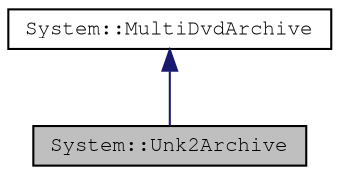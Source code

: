 digraph "System::Unk2Archive"
{
 // LATEX_PDF_SIZE
  edge [fontname="FreeMono",fontsize="10",labelfontname="FreeMono",labelfontsize="10"];
  node [fontname="FreeMono",fontsize="10",shape=record];
  Node1 [label="System::Unk2Archive",height=0.2,width=0.4,color="black", fillcolor="grey75", style="filled", fontcolor="black",tooltip=" "];
  Node2 -> Node1 [dir="back",color="midnightblue",fontsize="10",style="solid",fontname="FreeMono"];
  Node2 [label="System::MultiDvdArchive",height=0.2,width=0.4,color="black", fillcolor="white", style="filled",URL="$class_system_1_1_multi_dvd_archive.html",tooltip=" "];
}
